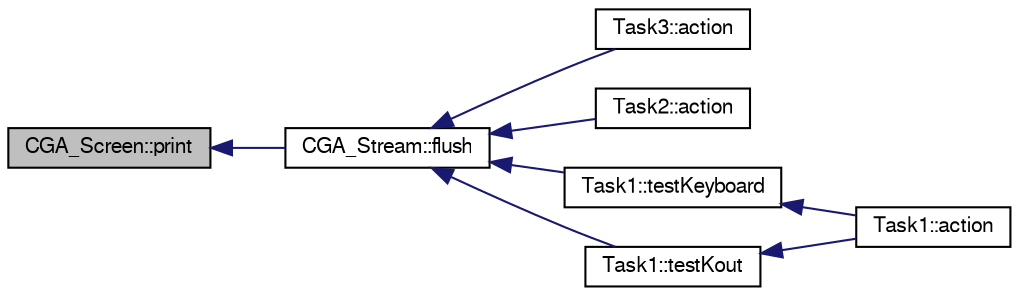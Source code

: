 digraph G
{
  bgcolor="transparent";
  edge [fontname="FreeSans",fontsize="10",labelfontname="FreeSans",labelfontsize="10"];
  node [fontname="FreeSans",fontsize="10",shape=record];
  rankdir=LR;
  Node1 [label="CGA_Screen::print",height=0.2,width=0.4,color="black", fillcolor="grey75", style="filled" fontcolor="black"];
  Node1 -> Node2 [dir=back,color="midnightblue",fontsize="10",style="solid",fontname="FreeSans"];
  Node2 [label="CGA_Stream::flush",height=0.2,width=0.4,color="black",URL="$classCGA__Stream.html#a73572f5377a28f09ee9dc3af7b5a65b9"];
  Node2 -> Node3 [dir=back,color="midnightblue",fontsize="10",style="solid",fontname="FreeSans"];
  Node3 [label="Task3::action",height=0.2,width=0.4,color="black",URL="$classTask3.html#addb62f1b1f8c1dea771600155bdc13f1",tooltip="prints the line"];
  Node2 -> Node4 [dir=back,color="midnightblue",fontsize="10",style="solid",fontname="FreeSans"];
  Node4 [label="Task2::action",height=0.2,width=0.4,color="black",URL="$classTask2.html#aa5de17846032b02d6d0819cdc78b1b3e",tooltip="prints the line"];
  Node2 -> Node5 [dir=back,color="midnightblue",fontsize="10",style="solid",fontname="FreeSans"];
  Node5 [label="Task1::testKeyboard",height=0.2,width=0.4,color="black",URL="$classTask1.html#a587ce3fad20f9ec4ec88beefd08db49e",tooltip="test the functionality of the Keyboard_Controller object"];
  Node5 -> Node6 [dir=back,color="midnightblue",fontsize="10",style="solid",fontname="FreeSans"];
  Node6 [label="Task1::action",height=0.2,width=0.4,color="black",URL="$classTask1.html#a0d4029a13591e70af436c0ead066ea5c",tooltip="parse and print multiboot information"];
  Node2 -> Node7 [dir=back,color="midnightblue",fontsize="10",style="solid",fontname="FreeSans"];
  Node7 [label="Task1::testKout",height=0.2,width=0.4,color="black",URL="$classTask1.html#a48ca608ac9cdc03ab6614a4f61e2448e",tooltip="test the functionality of the Kout object"];
  Node7 -> Node6 [dir=back,color="midnightblue",fontsize="10",style="solid",fontname="FreeSans"];
}
